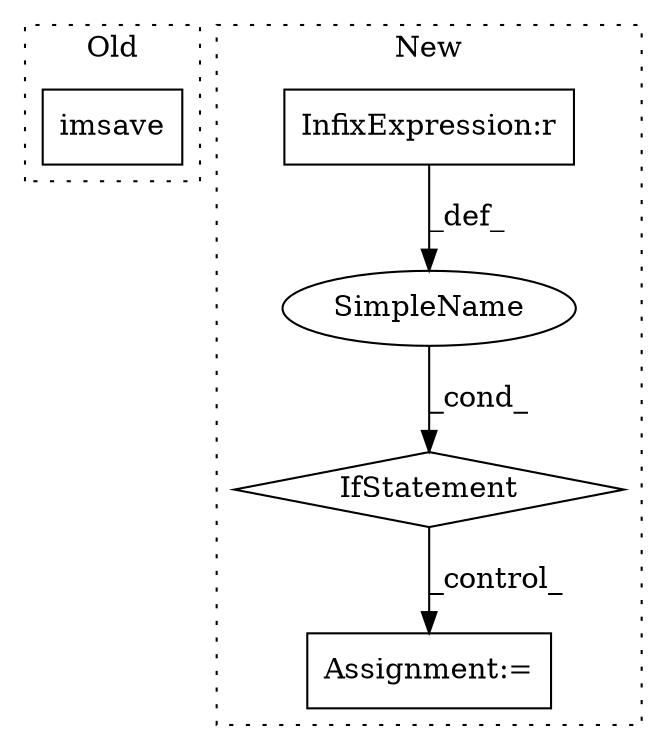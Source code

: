 digraph G {
subgraph cluster0 {
1 [label="imsave" a="32" s="4759,4850" l="7,1" shape="box"];
label = "Old";
style="dotted";
}
subgraph cluster1 {
2 [label="IfStatement" a="25" s="2672,2703" l="4,2" shape="diamond"];
3 [label="Assignment:=" a="7" s="2916" l="1" shape="box"];
4 [label="SimpleName" a="42" s="" l="" shape="ellipse"];
5 [label="InfixExpression:r" a="27" s="2693" l="4" shape="box"];
label = "New";
style="dotted";
}
2 -> 3 [label="_control_"];
4 -> 2 [label="_cond_"];
5 -> 4 [label="_def_"];
}